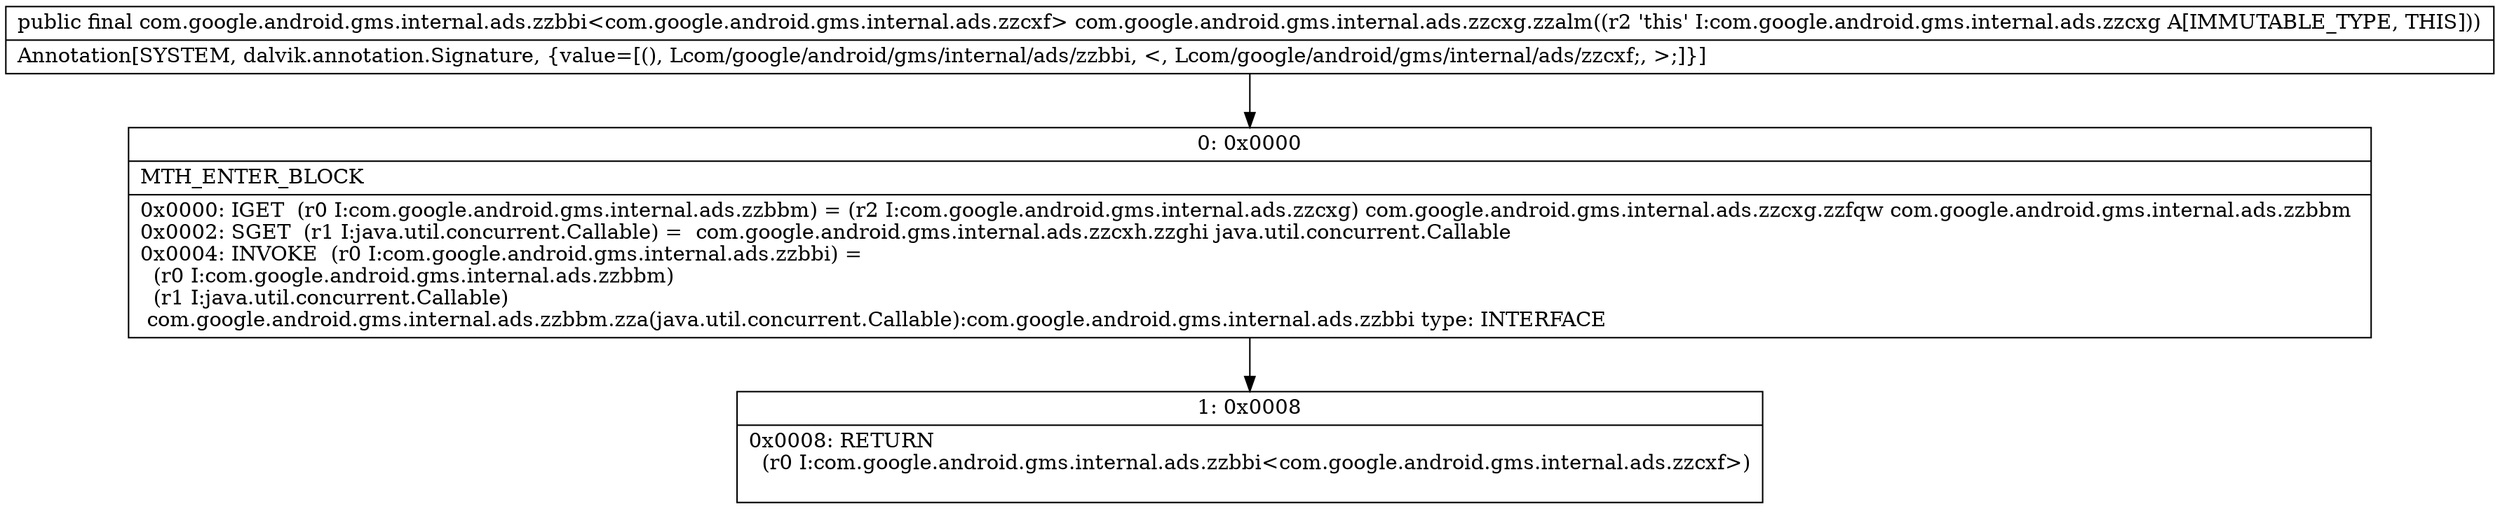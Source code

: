 digraph "CFG forcom.google.android.gms.internal.ads.zzcxg.zzalm()Lcom\/google\/android\/gms\/internal\/ads\/zzbbi;" {
Node_0 [shape=record,label="{0\:\ 0x0000|MTH_ENTER_BLOCK\l|0x0000: IGET  (r0 I:com.google.android.gms.internal.ads.zzbbm) = (r2 I:com.google.android.gms.internal.ads.zzcxg) com.google.android.gms.internal.ads.zzcxg.zzfqw com.google.android.gms.internal.ads.zzbbm \l0x0002: SGET  (r1 I:java.util.concurrent.Callable) =  com.google.android.gms.internal.ads.zzcxh.zzghi java.util.concurrent.Callable \l0x0004: INVOKE  (r0 I:com.google.android.gms.internal.ads.zzbbi) = \l  (r0 I:com.google.android.gms.internal.ads.zzbbm)\l  (r1 I:java.util.concurrent.Callable)\l com.google.android.gms.internal.ads.zzbbm.zza(java.util.concurrent.Callable):com.google.android.gms.internal.ads.zzbbi type: INTERFACE \l}"];
Node_1 [shape=record,label="{1\:\ 0x0008|0x0008: RETURN  \l  (r0 I:com.google.android.gms.internal.ads.zzbbi\<com.google.android.gms.internal.ads.zzcxf\>)\l \l}"];
MethodNode[shape=record,label="{public final com.google.android.gms.internal.ads.zzbbi\<com.google.android.gms.internal.ads.zzcxf\> com.google.android.gms.internal.ads.zzcxg.zzalm((r2 'this' I:com.google.android.gms.internal.ads.zzcxg A[IMMUTABLE_TYPE, THIS]))  | Annotation[SYSTEM, dalvik.annotation.Signature, \{value=[(), Lcom\/google\/android\/gms\/internal\/ads\/zzbbi, \<, Lcom\/google\/android\/gms\/internal\/ads\/zzcxf;, \>;]\}]\l}"];
MethodNode -> Node_0;
Node_0 -> Node_1;
}

